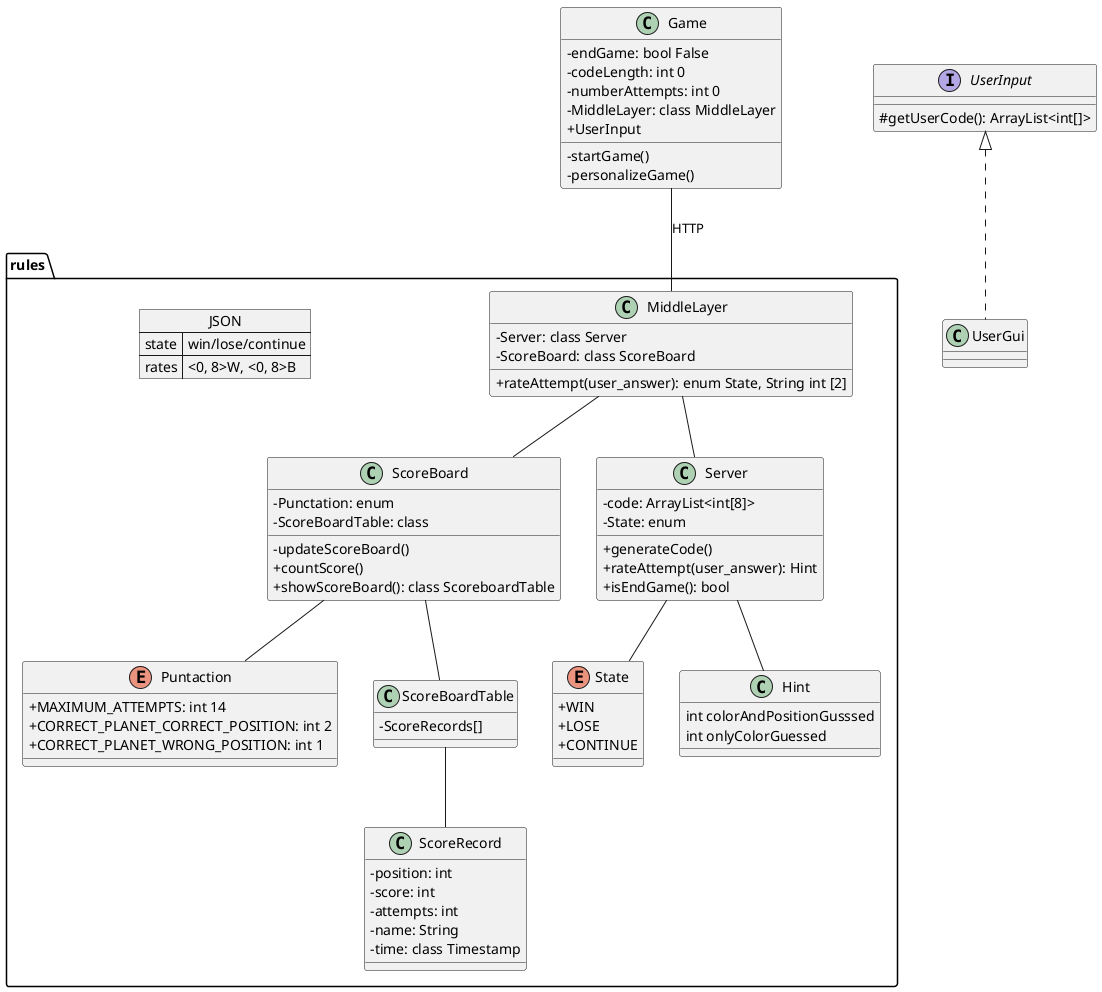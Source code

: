 @startuml
skinparam classAttributeIconSize 0
Game -- rules.MiddleLayer: HTTP

package rules {
ScoreBoard -- Puntaction
ScoreBoard -- ScoreBoardTable
Server -- State
MiddleLayer -- Server
MiddleLayer -- ScoreBoard
ScoreBoardTable -- ScoreRecord
Server -- Hint


class ScoreBoard {
  -Punctation: enum
  -ScoreBoardTable: class
  -updateScoreBoard()
  +countScore()
  +showScoreBoard(): class ScoreboardTable
}

enum Puntaction {
 +MAXIMUM_ATTEMPTS: int 14
 +CORRECT_PLANET_CORRECT_POSITION: int 2
 +CORRECT_PLANET_WRONG_POSITION: int 1
}

class ScoreBoardTable {
  -ScoreRecords[]
}

class ScoreRecord {
  -position: int
  -score: int
  -attempts: int
  -name: String
  -time: class Timestamp
}

class Server {
  -code: ArrayList<int[8]> 
  -State: enum
  +generateCode()  
  +rateAttempt(user_answer): Hint 
  +isEndGame(): bool
}

class Hint {
  int colorAndPositionGusssed
  int onlyColorGuessed
}

json JSON {
   "state":"win/lose/continue",
   "rates":"<0, 8>W, <0, 8>B"
}

enum State {
 +WIN
 +LOSE
 +CONTINUE
}

class MiddleLayer {
  -Server: class Server
  -ScoreBoard: class ScoreBoard
  +rateAttempt(user_answer): enum State, String int [2] 
}

}
class Game {
  -endGame: bool False
  -codeLength: int 0
  -numberAttempts: int 0
  -MiddleLayer: class MiddleLayer
  +UserInput
  -startGame()
  -personalizeGame()  
}

interface UserInput {
  #getUserCode(): ArrayList<int[]> 
}

class UserGui implements UserInput {
}
@enduml
